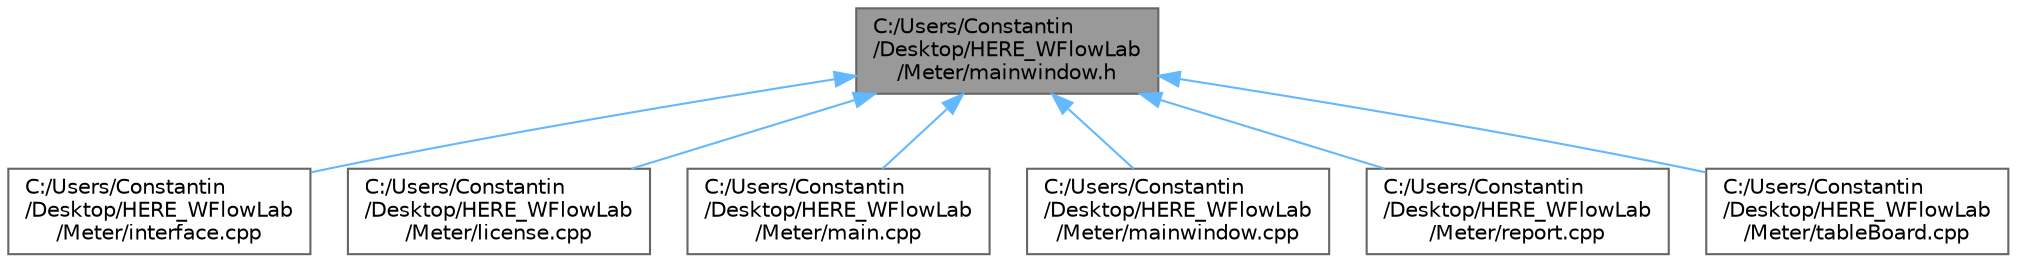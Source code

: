 digraph "C:/Users/Constantin/Desktop/HERE_WFlowLab/Meter/mainwindow.h"
{
 // LATEX_PDF_SIZE
  bgcolor="transparent";
  edge [fontname=Helvetica,fontsize=10,labelfontname=Helvetica,labelfontsize=10];
  node [fontname=Helvetica,fontsize=10,shape=box,height=0.2,width=0.4];
  Node1 [id="Node000001",label="C:/Users/Constantin\l/Desktop/HERE_WFlowLab\l/Meter/mainwindow.h",height=0.2,width=0.4,color="gray40", fillcolor="grey60", style="filled", fontcolor="black",tooltip="Header file for the MainWindow class."];
  Node1 -> Node2 [id="edge1_Node000001_Node000002",dir="back",color="steelblue1",style="solid",tooltip=" "];
  Node2 [id="Node000002",label="C:/Users/Constantin\l/Desktop/HERE_WFlowLab\l/Meter/interface.cpp",height=0.2,width=0.4,color="grey40", fillcolor="white", style="filled",URL="$interface_8cpp.html",tooltip="Implementation file for Interface dialog functionality."];
  Node1 -> Node3 [id="edge2_Node000001_Node000003",dir="back",color="steelblue1",style="solid",tooltip=" "];
  Node3 [id="Node000003",label="C:/Users/Constantin\l/Desktop/HERE_WFlowLab\l/Meter/license.cpp",height=0.2,width=0.4,color="grey40", fillcolor="white", style="filled",URL="$license_8cpp.html",tooltip="Implementation of the License dialog functionality."];
  Node1 -> Node4 [id="edge3_Node000001_Node000004",dir="back",color="steelblue1",style="solid",tooltip=" "];
  Node4 [id="Node000004",label="C:/Users/Constantin\l/Desktop/HERE_WFlowLab\l/Meter/main.cpp",height=0.2,width=0.4,color="grey40", fillcolor="white", style="filled",URL="$main_8cpp.html",tooltip="Main entry point of the application."];
  Node1 -> Node5 [id="edge4_Node000001_Node000005",dir="back",color="steelblue1",style="solid",tooltip=" "];
  Node5 [id="Node000005",label="C:/Users/Constantin\l/Desktop/HERE_WFlowLab\l/Meter/mainwindow.cpp",height=0.2,width=0.4,color="grey40", fillcolor="white", style="filled",URL="$mainwindow_8cpp.html",tooltip="Implementation file for the MainWindow class."];
  Node1 -> Node6 [id="edge5_Node000001_Node000006",dir="back",color="steelblue1",style="solid",tooltip=" "];
  Node6 [id="Node000006",label="C:/Users/Constantin\l/Desktop/HERE_WFlowLab\l/Meter/report.cpp",height=0.2,width=0.4,color="grey40", fillcolor="white", style="filled",URL="$report_8cpp.html",tooltip="Implementation file for the ReportMeasurements class."];
  Node1 -> Node7 [id="edge6_Node000001_Node000007",dir="back",color="steelblue1",style="solid",tooltip=" "];
  Node7 [id="Node000007",label="C:/Users/Constantin\l/Desktop/HERE_WFlowLab\l/Meter/tableBoard.cpp",height=0.2,width=0.4,color="grey40", fillcolor="white", style="filled",URL="$table_board_8cpp.html",tooltip="Implementation file for the TableBoard class."];
}
